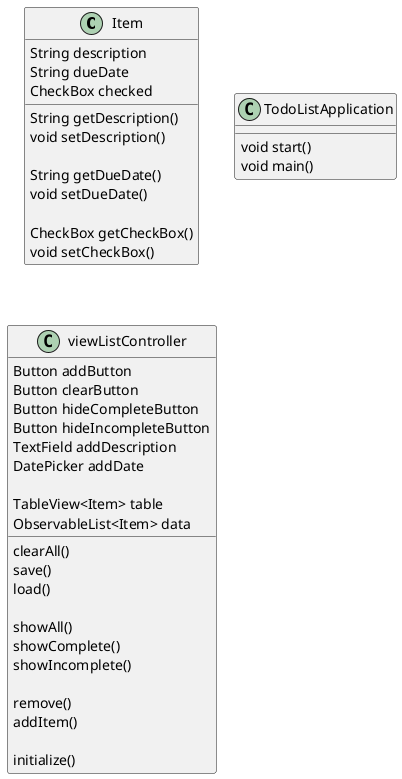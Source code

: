 @startuml

class Item{
    String description
    String dueDate
    CheckBox checked

    String getDescription()
    void setDescription()

    String getDueDate()
    void setDueDate()

    CheckBox getCheckBox()
    void setCheckBox()
}

class TodoListApplication{
    void start()
    void main()
}

class viewListController{
    Button addButton
    Button clearButton
    Button hideCompleteButton
    Button hideIncompleteButton
    TextField addDescription
    DatePicker addDate

    TableView<Item> table
    ObservableList<Item> data

    clearAll()
    save()
    load()

    showAll()
    showComplete()
    showIncomplete()

    remove()
    addItem()

    initialize()
}

@enduml
